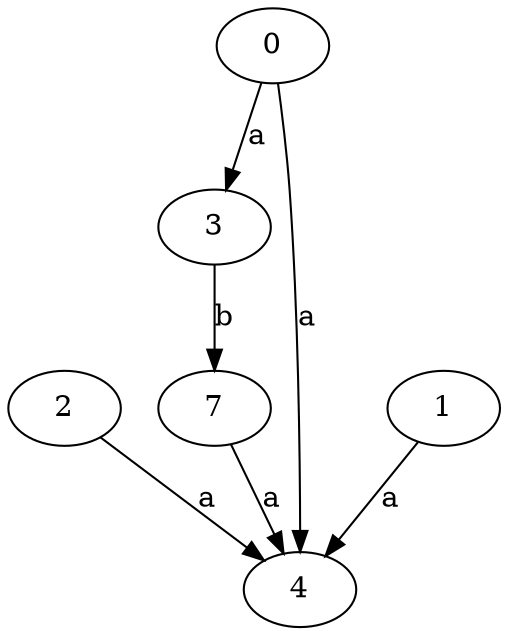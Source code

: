 strict digraph  {
2;
3;
4;
0;
1;
7;
2 -> 4  [label=a];
3 -> 7  [label=b];
0 -> 3  [label=a];
0 -> 4  [label=a];
1 -> 4  [label=a];
7 -> 4  [label=a];
}
